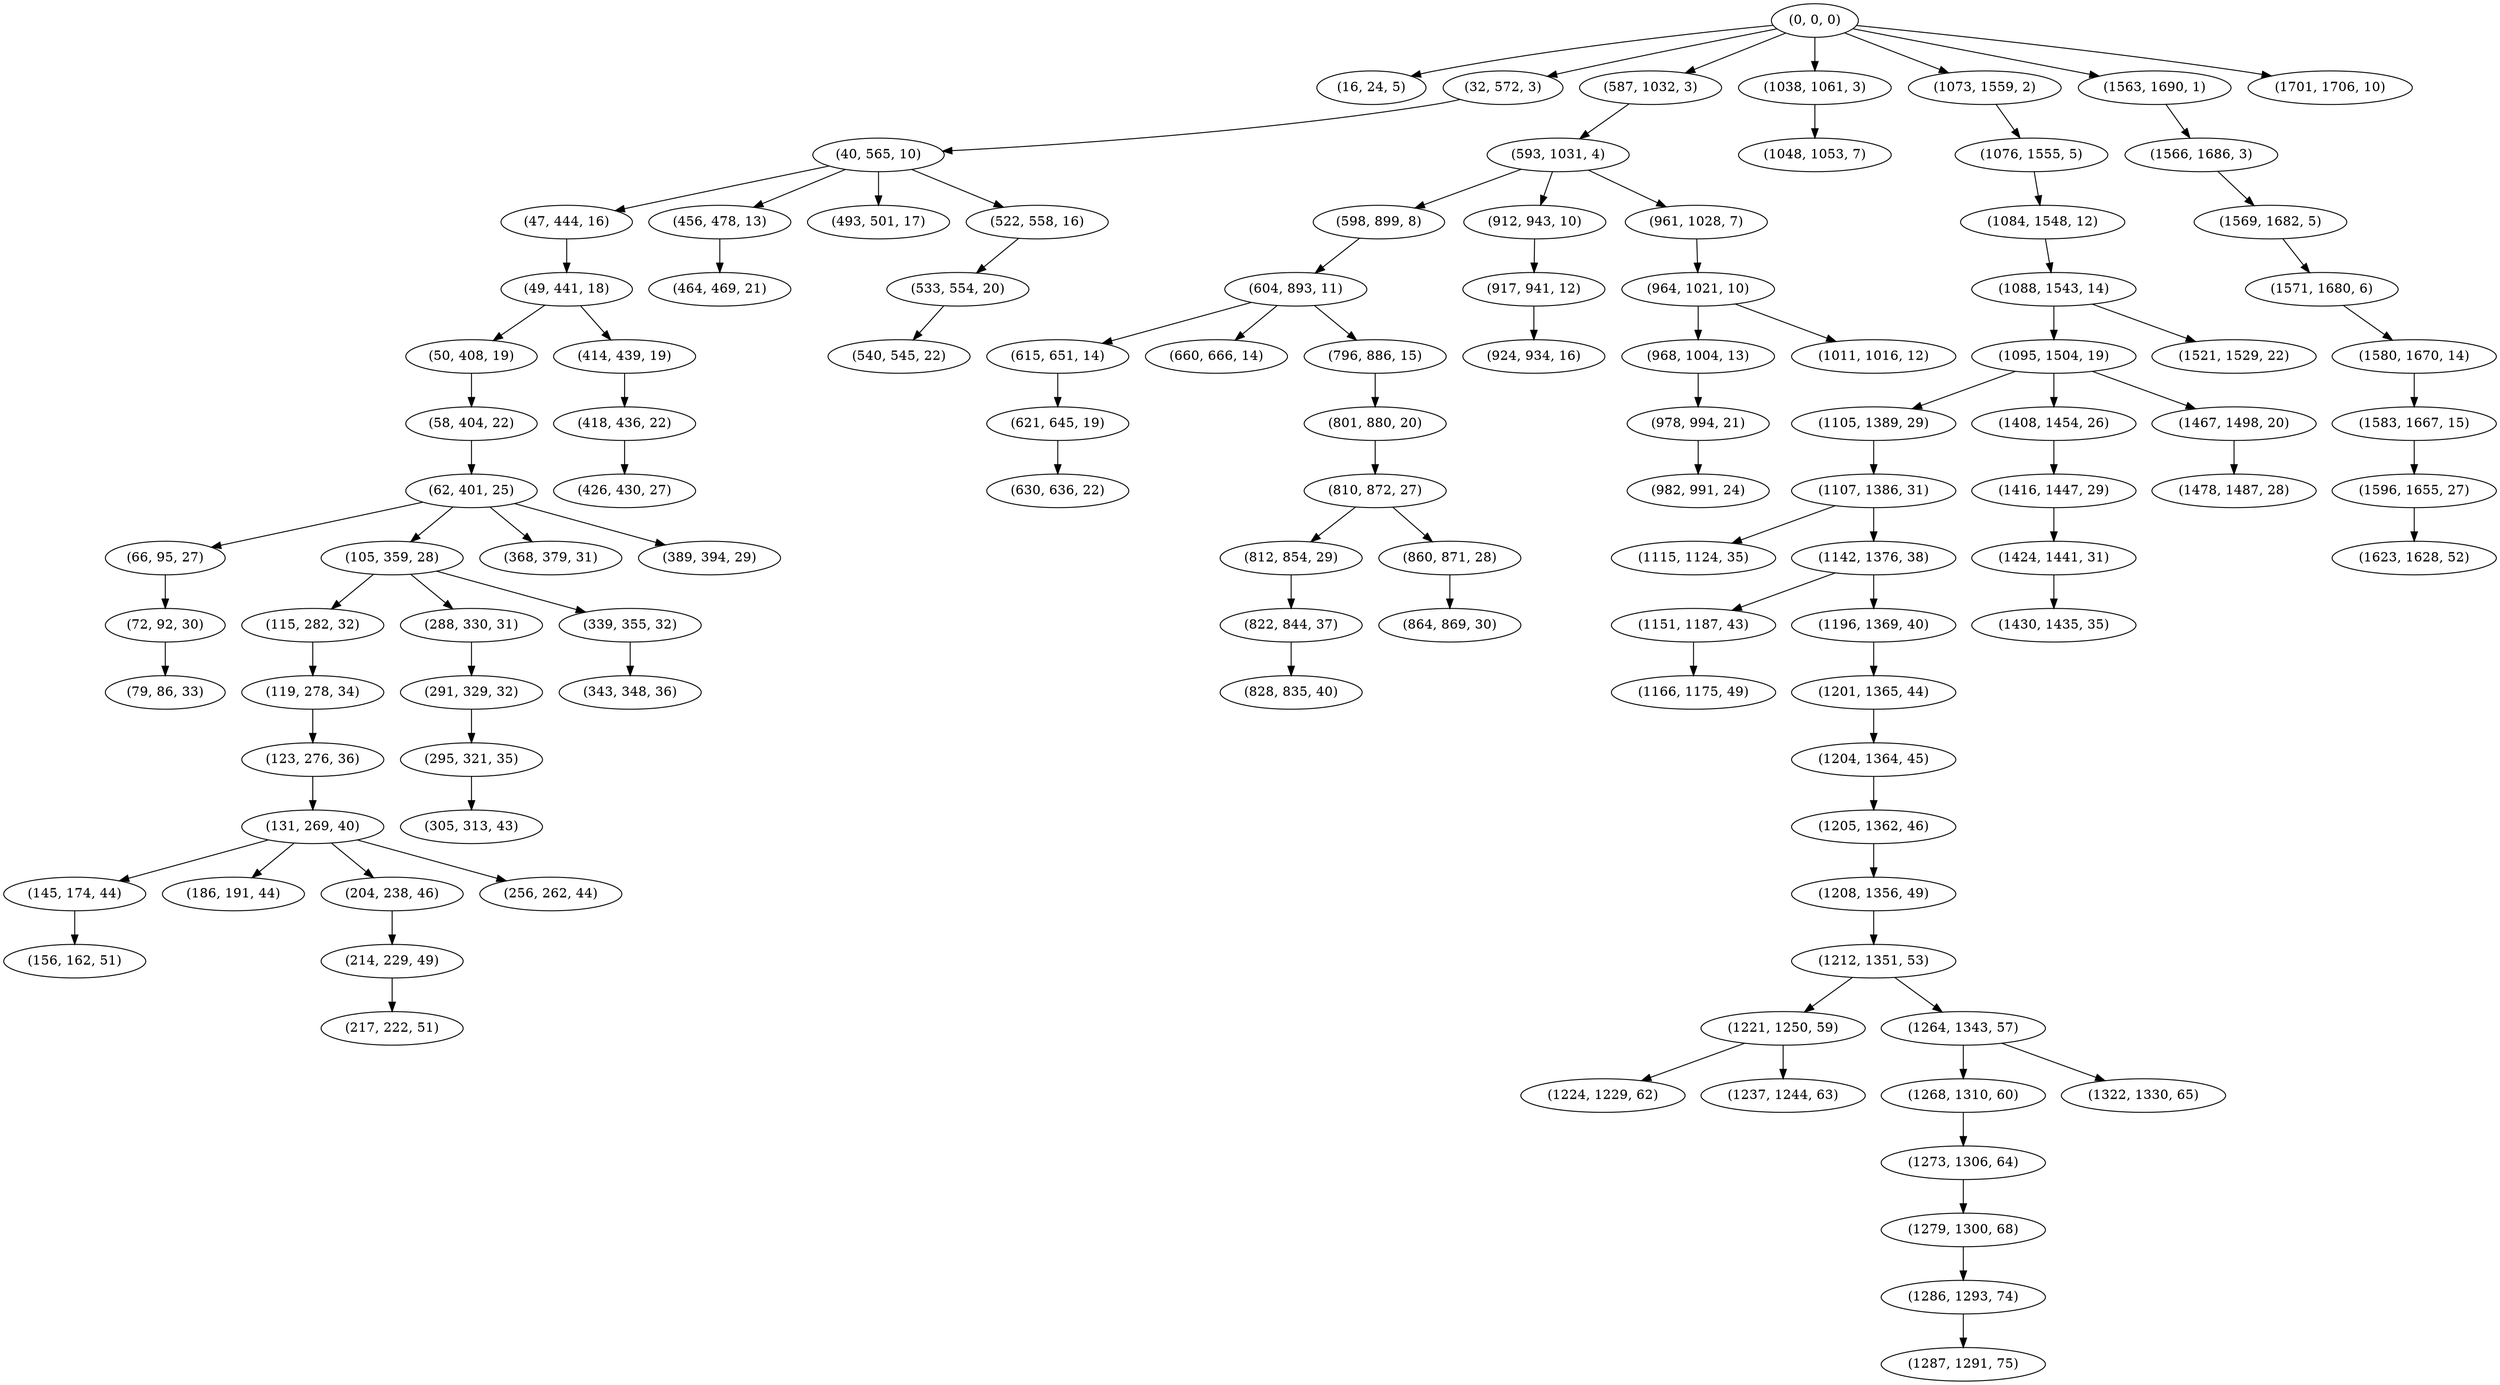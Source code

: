 digraph tree {
    "(0, 0, 0)";
    "(16, 24, 5)";
    "(32, 572, 3)";
    "(40, 565, 10)";
    "(47, 444, 16)";
    "(49, 441, 18)";
    "(50, 408, 19)";
    "(58, 404, 22)";
    "(62, 401, 25)";
    "(66, 95, 27)";
    "(72, 92, 30)";
    "(79, 86, 33)";
    "(105, 359, 28)";
    "(115, 282, 32)";
    "(119, 278, 34)";
    "(123, 276, 36)";
    "(131, 269, 40)";
    "(145, 174, 44)";
    "(156, 162, 51)";
    "(186, 191, 44)";
    "(204, 238, 46)";
    "(214, 229, 49)";
    "(217, 222, 51)";
    "(256, 262, 44)";
    "(288, 330, 31)";
    "(291, 329, 32)";
    "(295, 321, 35)";
    "(305, 313, 43)";
    "(339, 355, 32)";
    "(343, 348, 36)";
    "(368, 379, 31)";
    "(389, 394, 29)";
    "(414, 439, 19)";
    "(418, 436, 22)";
    "(426, 430, 27)";
    "(456, 478, 13)";
    "(464, 469, 21)";
    "(493, 501, 17)";
    "(522, 558, 16)";
    "(533, 554, 20)";
    "(540, 545, 22)";
    "(587, 1032, 3)";
    "(593, 1031, 4)";
    "(598, 899, 8)";
    "(604, 893, 11)";
    "(615, 651, 14)";
    "(621, 645, 19)";
    "(630, 636, 22)";
    "(660, 666, 14)";
    "(796, 886, 15)";
    "(801, 880, 20)";
    "(810, 872, 27)";
    "(812, 854, 29)";
    "(822, 844, 37)";
    "(828, 835, 40)";
    "(860, 871, 28)";
    "(864, 869, 30)";
    "(912, 943, 10)";
    "(917, 941, 12)";
    "(924, 934, 16)";
    "(961, 1028, 7)";
    "(964, 1021, 10)";
    "(968, 1004, 13)";
    "(978, 994, 21)";
    "(982, 991, 24)";
    "(1011, 1016, 12)";
    "(1038, 1061, 3)";
    "(1048, 1053, 7)";
    "(1073, 1559, 2)";
    "(1076, 1555, 5)";
    "(1084, 1548, 12)";
    "(1088, 1543, 14)";
    "(1095, 1504, 19)";
    "(1105, 1389, 29)";
    "(1107, 1386, 31)";
    "(1115, 1124, 35)";
    "(1142, 1376, 38)";
    "(1151, 1187, 43)";
    "(1166, 1175, 49)";
    "(1196, 1369, 40)";
    "(1201, 1365, 44)";
    "(1204, 1364, 45)";
    "(1205, 1362, 46)";
    "(1208, 1356, 49)";
    "(1212, 1351, 53)";
    "(1221, 1250, 59)";
    "(1224, 1229, 62)";
    "(1237, 1244, 63)";
    "(1264, 1343, 57)";
    "(1268, 1310, 60)";
    "(1273, 1306, 64)";
    "(1279, 1300, 68)";
    "(1286, 1293, 74)";
    "(1287, 1291, 75)";
    "(1322, 1330, 65)";
    "(1408, 1454, 26)";
    "(1416, 1447, 29)";
    "(1424, 1441, 31)";
    "(1430, 1435, 35)";
    "(1467, 1498, 20)";
    "(1478, 1487, 28)";
    "(1521, 1529, 22)";
    "(1563, 1690, 1)";
    "(1566, 1686, 3)";
    "(1569, 1682, 5)";
    "(1571, 1680, 6)";
    "(1580, 1670, 14)";
    "(1583, 1667, 15)";
    "(1596, 1655, 27)";
    "(1623, 1628, 52)";
    "(1701, 1706, 10)";
    "(0, 0, 0)" -> "(16, 24, 5)";
    "(0, 0, 0)" -> "(32, 572, 3)";
    "(0, 0, 0)" -> "(587, 1032, 3)";
    "(0, 0, 0)" -> "(1038, 1061, 3)";
    "(0, 0, 0)" -> "(1073, 1559, 2)";
    "(0, 0, 0)" -> "(1563, 1690, 1)";
    "(0, 0, 0)" -> "(1701, 1706, 10)";
    "(32, 572, 3)" -> "(40, 565, 10)";
    "(40, 565, 10)" -> "(47, 444, 16)";
    "(40, 565, 10)" -> "(456, 478, 13)";
    "(40, 565, 10)" -> "(493, 501, 17)";
    "(40, 565, 10)" -> "(522, 558, 16)";
    "(47, 444, 16)" -> "(49, 441, 18)";
    "(49, 441, 18)" -> "(50, 408, 19)";
    "(49, 441, 18)" -> "(414, 439, 19)";
    "(50, 408, 19)" -> "(58, 404, 22)";
    "(58, 404, 22)" -> "(62, 401, 25)";
    "(62, 401, 25)" -> "(66, 95, 27)";
    "(62, 401, 25)" -> "(105, 359, 28)";
    "(62, 401, 25)" -> "(368, 379, 31)";
    "(62, 401, 25)" -> "(389, 394, 29)";
    "(66, 95, 27)" -> "(72, 92, 30)";
    "(72, 92, 30)" -> "(79, 86, 33)";
    "(105, 359, 28)" -> "(115, 282, 32)";
    "(105, 359, 28)" -> "(288, 330, 31)";
    "(105, 359, 28)" -> "(339, 355, 32)";
    "(115, 282, 32)" -> "(119, 278, 34)";
    "(119, 278, 34)" -> "(123, 276, 36)";
    "(123, 276, 36)" -> "(131, 269, 40)";
    "(131, 269, 40)" -> "(145, 174, 44)";
    "(131, 269, 40)" -> "(186, 191, 44)";
    "(131, 269, 40)" -> "(204, 238, 46)";
    "(131, 269, 40)" -> "(256, 262, 44)";
    "(145, 174, 44)" -> "(156, 162, 51)";
    "(204, 238, 46)" -> "(214, 229, 49)";
    "(214, 229, 49)" -> "(217, 222, 51)";
    "(288, 330, 31)" -> "(291, 329, 32)";
    "(291, 329, 32)" -> "(295, 321, 35)";
    "(295, 321, 35)" -> "(305, 313, 43)";
    "(339, 355, 32)" -> "(343, 348, 36)";
    "(414, 439, 19)" -> "(418, 436, 22)";
    "(418, 436, 22)" -> "(426, 430, 27)";
    "(456, 478, 13)" -> "(464, 469, 21)";
    "(522, 558, 16)" -> "(533, 554, 20)";
    "(533, 554, 20)" -> "(540, 545, 22)";
    "(587, 1032, 3)" -> "(593, 1031, 4)";
    "(593, 1031, 4)" -> "(598, 899, 8)";
    "(593, 1031, 4)" -> "(912, 943, 10)";
    "(593, 1031, 4)" -> "(961, 1028, 7)";
    "(598, 899, 8)" -> "(604, 893, 11)";
    "(604, 893, 11)" -> "(615, 651, 14)";
    "(604, 893, 11)" -> "(660, 666, 14)";
    "(604, 893, 11)" -> "(796, 886, 15)";
    "(615, 651, 14)" -> "(621, 645, 19)";
    "(621, 645, 19)" -> "(630, 636, 22)";
    "(796, 886, 15)" -> "(801, 880, 20)";
    "(801, 880, 20)" -> "(810, 872, 27)";
    "(810, 872, 27)" -> "(812, 854, 29)";
    "(810, 872, 27)" -> "(860, 871, 28)";
    "(812, 854, 29)" -> "(822, 844, 37)";
    "(822, 844, 37)" -> "(828, 835, 40)";
    "(860, 871, 28)" -> "(864, 869, 30)";
    "(912, 943, 10)" -> "(917, 941, 12)";
    "(917, 941, 12)" -> "(924, 934, 16)";
    "(961, 1028, 7)" -> "(964, 1021, 10)";
    "(964, 1021, 10)" -> "(968, 1004, 13)";
    "(964, 1021, 10)" -> "(1011, 1016, 12)";
    "(968, 1004, 13)" -> "(978, 994, 21)";
    "(978, 994, 21)" -> "(982, 991, 24)";
    "(1038, 1061, 3)" -> "(1048, 1053, 7)";
    "(1073, 1559, 2)" -> "(1076, 1555, 5)";
    "(1076, 1555, 5)" -> "(1084, 1548, 12)";
    "(1084, 1548, 12)" -> "(1088, 1543, 14)";
    "(1088, 1543, 14)" -> "(1095, 1504, 19)";
    "(1088, 1543, 14)" -> "(1521, 1529, 22)";
    "(1095, 1504, 19)" -> "(1105, 1389, 29)";
    "(1095, 1504, 19)" -> "(1408, 1454, 26)";
    "(1095, 1504, 19)" -> "(1467, 1498, 20)";
    "(1105, 1389, 29)" -> "(1107, 1386, 31)";
    "(1107, 1386, 31)" -> "(1115, 1124, 35)";
    "(1107, 1386, 31)" -> "(1142, 1376, 38)";
    "(1142, 1376, 38)" -> "(1151, 1187, 43)";
    "(1142, 1376, 38)" -> "(1196, 1369, 40)";
    "(1151, 1187, 43)" -> "(1166, 1175, 49)";
    "(1196, 1369, 40)" -> "(1201, 1365, 44)";
    "(1201, 1365, 44)" -> "(1204, 1364, 45)";
    "(1204, 1364, 45)" -> "(1205, 1362, 46)";
    "(1205, 1362, 46)" -> "(1208, 1356, 49)";
    "(1208, 1356, 49)" -> "(1212, 1351, 53)";
    "(1212, 1351, 53)" -> "(1221, 1250, 59)";
    "(1212, 1351, 53)" -> "(1264, 1343, 57)";
    "(1221, 1250, 59)" -> "(1224, 1229, 62)";
    "(1221, 1250, 59)" -> "(1237, 1244, 63)";
    "(1264, 1343, 57)" -> "(1268, 1310, 60)";
    "(1264, 1343, 57)" -> "(1322, 1330, 65)";
    "(1268, 1310, 60)" -> "(1273, 1306, 64)";
    "(1273, 1306, 64)" -> "(1279, 1300, 68)";
    "(1279, 1300, 68)" -> "(1286, 1293, 74)";
    "(1286, 1293, 74)" -> "(1287, 1291, 75)";
    "(1408, 1454, 26)" -> "(1416, 1447, 29)";
    "(1416, 1447, 29)" -> "(1424, 1441, 31)";
    "(1424, 1441, 31)" -> "(1430, 1435, 35)";
    "(1467, 1498, 20)" -> "(1478, 1487, 28)";
    "(1563, 1690, 1)" -> "(1566, 1686, 3)";
    "(1566, 1686, 3)" -> "(1569, 1682, 5)";
    "(1569, 1682, 5)" -> "(1571, 1680, 6)";
    "(1571, 1680, 6)" -> "(1580, 1670, 14)";
    "(1580, 1670, 14)" -> "(1583, 1667, 15)";
    "(1583, 1667, 15)" -> "(1596, 1655, 27)";
    "(1596, 1655, 27)" -> "(1623, 1628, 52)";
}
